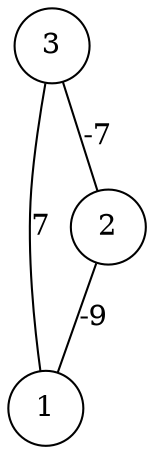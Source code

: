 graph { 
	 fontname="Helvetica,Arial,sans-serif" 
	 node [shape = circle]; 
	 3 -- 1 [label = "7"];
	 3 -- 2 [label = "-7"];
	 2 -- 1 [label = "-9"];
	 1;
	 2;
	 3;
}
